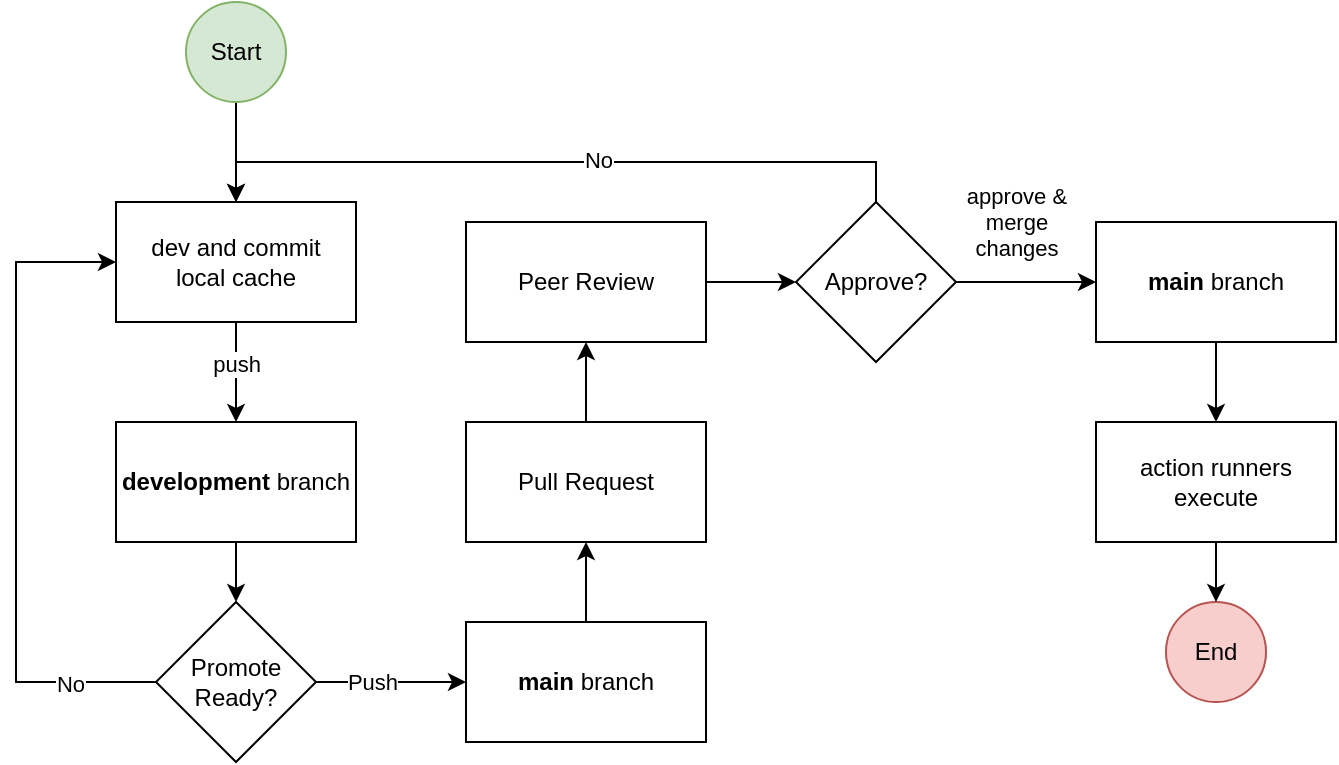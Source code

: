 <mxfile version="22.1.18" type="device">
  <diagram name="Page-1" id="x0KN4_Y1s9j6WSk5mXkh">
    <mxGraphModel dx="1397" dy="656" grid="1" gridSize="10" guides="1" tooltips="1" connect="1" arrows="1" fold="1" page="1" pageScale="1" pageWidth="1100" pageHeight="850" math="0" shadow="0">
      <root>
        <mxCell id="0" />
        <mxCell id="1" parent="0" />
        <mxCell id="6xY-UhaqFnQ6phF0XWFp-27" value="" style="edgeStyle=orthogonalEdgeStyle;rounded=0;orthogonalLoop=1;jettySize=auto;html=1;" edge="1" parent="1" source="6xY-UhaqFnQ6phF0XWFp-1" target="6xY-UhaqFnQ6phF0XWFp-24">
          <mxGeometry relative="1" as="geometry" />
        </mxCell>
        <mxCell id="6xY-UhaqFnQ6phF0XWFp-1" value="Start" style="ellipse;whiteSpace=wrap;html=1;aspect=fixed;fillColor=#d5e8d4;strokeColor=#82b366;" vertex="1" parent="1">
          <mxGeometry x="285" y="100" width="50" height="50" as="geometry" />
        </mxCell>
        <mxCell id="6xY-UhaqFnQ6phF0XWFp-2" value="End" style="ellipse;whiteSpace=wrap;html=1;aspect=fixed;fillColor=#f8cecc;strokeColor=#b85450;" vertex="1" parent="1">
          <mxGeometry x="775" y="400" width="50" height="50" as="geometry" />
        </mxCell>
        <mxCell id="6xY-UhaqFnQ6phF0XWFp-7" value="" style="edgeStyle=orthogonalEdgeStyle;rounded=0;orthogonalLoop=1;jettySize=auto;html=1;" edge="1" parent="1" source="6xY-UhaqFnQ6phF0XWFp-4" target="6xY-UhaqFnQ6phF0XWFp-6">
          <mxGeometry relative="1" as="geometry" />
        </mxCell>
        <mxCell id="6xY-UhaqFnQ6phF0XWFp-4" value="&lt;b&gt;development&lt;/b&gt; branch" style="rounded=0;whiteSpace=wrap;html=1;" vertex="1" parent="1">
          <mxGeometry x="250" y="310" width="120" height="60" as="geometry" />
        </mxCell>
        <mxCell id="6xY-UhaqFnQ6phF0XWFp-10" value="" style="edgeStyle=orthogonalEdgeStyle;rounded=0;orthogonalLoop=1;jettySize=auto;html=1;" edge="1" parent="1" source="6xY-UhaqFnQ6phF0XWFp-6" target="6xY-UhaqFnQ6phF0XWFp-9">
          <mxGeometry relative="1" as="geometry" />
        </mxCell>
        <mxCell id="6xY-UhaqFnQ6phF0XWFp-11" value="Push" style="edgeLabel;html=1;align=center;verticalAlign=middle;resizable=0;points=[];" vertex="1" connectable="0" parent="6xY-UhaqFnQ6phF0XWFp-10">
          <mxGeometry x="-0.257" relative="1" as="geometry">
            <mxPoint as="offset" />
          </mxGeometry>
        </mxCell>
        <mxCell id="6xY-UhaqFnQ6phF0XWFp-34" style="edgeStyle=orthogonalEdgeStyle;rounded=0;orthogonalLoop=1;jettySize=auto;html=1;entryX=0;entryY=0.5;entryDx=0;entryDy=0;" edge="1" parent="1" source="6xY-UhaqFnQ6phF0XWFp-6" target="6xY-UhaqFnQ6phF0XWFp-24">
          <mxGeometry relative="1" as="geometry">
            <Array as="points">
              <mxPoint x="200" y="440" />
              <mxPoint x="200" y="230" />
            </Array>
          </mxGeometry>
        </mxCell>
        <mxCell id="6xY-UhaqFnQ6phF0XWFp-35" value="No" style="edgeLabel;html=1;align=center;verticalAlign=middle;resizable=0;points=[];" vertex="1" connectable="0" parent="6xY-UhaqFnQ6phF0XWFp-34">
          <mxGeometry x="-0.739" y="1" relative="1" as="geometry">
            <mxPoint as="offset" />
          </mxGeometry>
        </mxCell>
        <mxCell id="6xY-UhaqFnQ6phF0XWFp-6" value="Promote&lt;br&gt;Ready?" style="rhombus;whiteSpace=wrap;html=1;" vertex="1" parent="1">
          <mxGeometry x="270" y="400" width="80" height="80" as="geometry" />
        </mxCell>
        <mxCell id="6xY-UhaqFnQ6phF0XWFp-15" value="" style="edgeStyle=orthogonalEdgeStyle;rounded=0;orthogonalLoop=1;jettySize=auto;html=1;" edge="1" parent="1" source="6xY-UhaqFnQ6phF0XWFp-9" target="6xY-UhaqFnQ6phF0XWFp-14">
          <mxGeometry relative="1" as="geometry" />
        </mxCell>
        <mxCell id="6xY-UhaqFnQ6phF0XWFp-9" value="&lt;b&gt;main&lt;/b&gt; branch" style="rounded=0;whiteSpace=wrap;html=1;" vertex="1" parent="1">
          <mxGeometry x="425" y="410" width="120" height="60" as="geometry" />
        </mxCell>
        <mxCell id="6xY-UhaqFnQ6phF0XWFp-20" value="" style="edgeStyle=orthogonalEdgeStyle;rounded=0;orthogonalLoop=1;jettySize=auto;html=1;" edge="1" parent="1" source="6xY-UhaqFnQ6phF0XWFp-12" target="6xY-UhaqFnQ6phF0XWFp-19">
          <mxGeometry relative="1" as="geometry" />
        </mxCell>
        <mxCell id="6xY-UhaqFnQ6phF0XWFp-21" value="approve &amp;amp;&lt;br&gt;merge&lt;br&gt;changes" style="edgeLabel;html=1;align=center;verticalAlign=middle;resizable=0;points=[];" vertex="1" connectable="0" parent="6xY-UhaqFnQ6phF0XWFp-20">
          <mxGeometry x="-0.44" y="-1" relative="1" as="geometry">
            <mxPoint x="10" y="-31" as="offset" />
          </mxGeometry>
        </mxCell>
        <mxCell id="6xY-UhaqFnQ6phF0XWFp-33" style="edgeStyle=orthogonalEdgeStyle;rounded=0;orthogonalLoop=1;jettySize=auto;html=1;entryX=0.5;entryY=0;entryDx=0;entryDy=0;" edge="1" parent="1" source="6xY-UhaqFnQ6phF0XWFp-12" target="6xY-UhaqFnQ6phF0XWFp-24">
          <mxGeometry relative="1" as="geometry">
            <Array as="points">
              <mxPoint x="630" y="180" />
              <mxPoint x="310" y="180" />
            </Array>
          </mxGeometry>
        </mxCell>
        <mxCell id="6xY-UhaqFnQ6phF0XWFp-36" value="No" style="edgeLabel;html=1;align=center;verticalAlign=middle;resizable=0;points=[];" vertex="1" connectable="0" parent="6xY-UhaqFnQ6phF0XWFp-33">
          <mxGeometry x="-0.117" y="-1" relative="1" as="geometry">
            <mxPoint as="offset" />
          </mxGeometry>
        </mxCell>
        <mxCell id="6xY-UhaqFnQ6phF0XWFp-12" value="Approve?" style="rhombus;whiteSpace=wrap;html=1;" vertex="1" parent="1">
          <mxGeometry x="590" y="200" width="80" height="80" as="geometry" />
        </mxCell>
        <mxCell id="6xY-UhaqFnQ6phF0XWFp-17" value="" style="edgeStyle=orthogonalEdgeStyle;rounded=0;orthogonalLoop=1;jettySize=auto;html=1;" edge="1" parent="1" source="6xY-UhaqFnQ6phF0XWFp-14" target="6xY-UhaqFnQ6phF0XWFp-16">
          <mxGeometry relative="1" as="geometry" />
        </mxCell>
        <mxCell id="6xY-UhaqFnQ6phF0XWFp-14" value="Pull Request" style="rounded=0;whiteSpace=wrap;html=1;" vertex="1" parent="1">
          <mxGeometry x="425" y="310" width="120" height="60" as="geometry" />
        </mxCell>
        <mxCell id="6xY-UhaqFnQ6phF0XWFp-18" value="" style="edgeStyle=orthogonalEdgeStyle;rounded=0;orthogonalLoop=1;jettySize=auto;html=1;" edge="1" parent="1" source="6xY-UhaqFnQ6phF0XWFp-16" target="6xY-UhaqFnQ6phF0XWFp-12">
          <mxGeometry relative="1" as="geometry" />
        </mxCell>
        <mxCell id="6xY-UhaqFnQ6phF0XWFp-16" value="Peer Review" style="rounded=0;whiteSpace=wrap;html=1;" vertex="1" parent="1">
          <mxGeometry x="425" y="210" width="120" height="60" as="geometry" />
        </mxCell>
        <mxCell id="6xY-UhaqFnQ6phF0XWFp-30" value="" style="edgeStyle=orthogonalEdgeStyle;rounded=0;orthogonalLoop=1;jettySize=auto;html=1;" edge="1" parent="1" source="6xY-UhaqFnQ6phF0XWFp-19" target="6xY-UhaqFnQ6phF0XWFp-29">
          <mxGeometry relative="1" as="geometry" />
        </mxCell>
        <mxCell id="6xY-UhaqFnQ6phF0XWFp-19" value="&lt;b&gt;main&lt;/b&gt; branch" style="rounded=0;whiteSpace=wrap;html=1;" vertex="1" parent="1">
          <mxGeometry x="740" y="210" width="120" height="60" as="geometry" />
        </mxCell>
        <mxCell id="6xY-UhaqFnQ6phF0XWFp-25" value="" style="edgeStyle=orthogonalEdgeStyle;rounded=0;orthogonalLoop=1;jettySize=auto;html=1;" edge="1" parent="1" source="6xY-UhaqFnQ6phF0XWFp-24" target="6xY-UhaqFnQ6phF0XWFp-4">
          <mxGeometry relative="1" as="geometry" />
        </mxCell>
        <mxCell id="6xY-UhaqFnQ6phF0XWFp-26" value="push" style="edgeLabel;html=1;align=center;verticalAlign=middle;resizable=0;points=[];" vertex="1" connectable="0" parent="6xY-UhaqFnQ6phF0XWFp-25">
          <mxGeometry x="-0.16" relative="1" as="geometry">
            <mxPoint as="offset" />
          </mxGeometry>
        </mxCell>
        <mxCell id="6xY-UhaqFnQ6phF0XWFp-24" value="dev and commit&lt;br&gt;local cache" style="rounded=0;whiteSpace=wrap;html=1;" vertex="1" parent="1">
          <mxGeometry x="250" y="200" width="120" height="60" as="geometry" />
        </mxCell>
        <mxCell id="6xY-UhaqFnQ6phF0XWFp-31" value="" style="edgeStyle=orthogonalEdgeStyle;rounded=0;orthogonalLoop=1;jettySize=auto;html=1;" edge="1" parent="1" source="6xY-UhaqFnQ6phF0XWFp-29" target="6xY-UhaqFnQ6phF0XWFp-2">
          <mxGeometry relative="1" as="geometry" />
        </mxCell>
        <mxCell id="6xY-UhaqFnQ6phF0XWFp-29" value="action runners&lt;br&gt;execute" style="rounded=0;whiteSpace=wrap;html=1;" vertex="1" parent="1">
          <mxGeometry x="740" y="310" width="120" height="60" as="geometry" />
        </mxCell>
      </root>
    </mxGraphModel>
  </diagram>
</mxfile>
